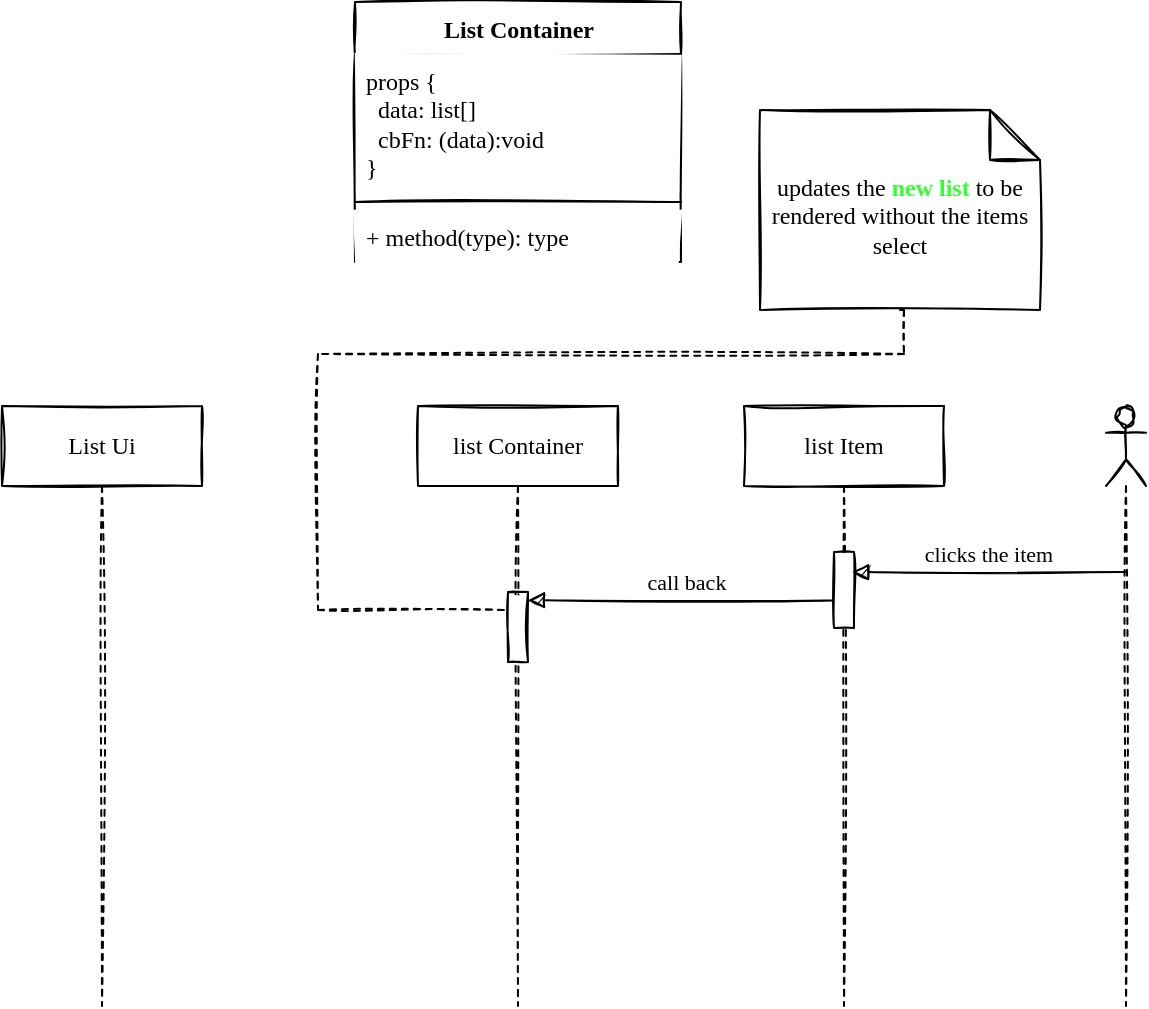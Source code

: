 <mxfile>
    <diagram id="rSxoALjN4No_AQTxvwPx" name="Page-1">
        <mxGraphModel dx="1032" dy="516" grid="0" gridSize="10" guides="1" tooltips="1" connect="1" arrows="1" fold="1" page="1" pageScale="1" pageWidth="1169" pageHeight="827" math="0" shadow="0">
            <root>
                <mxCell id="0"/>
                <mxCell id="1" parent="0"/>
                <mxCell id="3" value="call back" style="html=1;verticalAlign=bottom;endArrow=block;rounded=0;entryX=1;entryY=0.088;entryDx=0;entryDy=0;entryPerimeter=0;sketch=1;fontFamily=Lucida Console;" edge="1" parent="1">
                    <mxGeometry width="80" relative="1" as="geometry">
                        <mxPoint x="721.5" y="417.08" as="sourcePoint"/>
                        <mxPoint x="564" y="417.08" as="targetPoint"/>
                    </mxGeometry>
                </mxCell>
                <mxCell id="4" value="list Container" style="shape=umlLifeline;perimeter=lifelinePerimeter;whiteSpace=wrap;html=1;container=1;collapsible=0;recursiveResize=0;outlineConnect=0;sketch=1;fontFamily=Lucida Console;" vertex="1" parent="1">
                    <mxGeometry x="509" y="320" width="100" height="300" as="geometry"/>
                </mxCell>
                <mxCell id="5" value="" style="html=1;points=[];perimeter=orthogonalPerimeter;sketch=1;fontFamily=Lucida Console;" vertex="1" parent="4">
                    <mxGeometry x="45" y="93" width="10" height="35" as="geometry"/>
                </mxCell>
                <mxCell id="6" value="list Item" style="shape=umlLifeline;perimeter=lifelinePerimeter;whiteSpace=wrap;html=1;container=1;collapsible=0;recursiveResize=0;outlineConnect=0;sketch=1;fontFamily=Lucida Console;" vertex="1" parent="1">
                    <mxGeometry x="672" y="320" width="100" height="300" as="geometry"/>
                </mxCell>
                <mxCell id="7" value="" style="html=1;points=[];perimeter=orthogonalPerimeter;sketch=1;fontFamily=Lucida Console;" vertex="1" parent="6">
                    <mxGeometry x="45" y="73" width="10" height="38" as="geometry"/>
                </mxCell>
                <mxCell id="8" value="" style="shape=umlLifeline;participant=umlActor;perimeter=lifelinePerimeter;whiteSpace=wrap;html=1;container=1;collapsible=0;recursiveResize=0;verticalAlign=top;spacingTop=36;outlineConnect=0;sketch=1;fontFamily=Lucida Console;" vertex="1" parent="1">
                    <mxGeometry x="853" y="320" width="20" height="300" as="geometry"/>
                </mxCell>
                <mxCell id="9" value="clicks the item" style="html=1;verticalAlign=bottom;endArrow=block;rounded=0;entryX=0.9;entryY=0.238;entryDx=0;entryDy=0;entryPerimeter=0;sketch=1;fontFamily=Lucida Console;" edge="1" parent="1">
                    <mxGeometry width="80" relative="1" as="geometry">
                        <mxPoint x="862.5" y="403.04" as="sourcePoint"/>
                        <mxPoint x="726" y="403.04" as="targetPoint"/>
                    </mxGeometry>
                </mxCell>
                <mxCell id="10" style="edgeStyle=orthogonalEdgeStyle;rounded=0;orthogonalLoop=1;jettySize=auto;html=1;exitX=0.5;exitY=1;exitDx=0;exitDy=0;exitPerimeter=0;entryX=-0.1;entryY=0.257;entryDx=0;entryDy=0;entryPerimeter=0;sketch=1;endArrow=none;endFill=0;dashed=1;fontFamily=Lucida Console;" edge="1" parent="1" source="11" target="5">
                    <mxGeometry relative="1" as="geometry">
                        <Array as="points">
                            <mxPoint x="752" y="272"/>
                            <mxPoint x="752" y="294"/>
                            <mxPoint x="459" y="294"/>
                            <mxPoint x="459" y="422"/>
                        </Array>
                    </mxGeometry>
                </mxCell>
                <mxCell id="11" value="updates the &lt;font color=&quot;#33ff33&quot;&gt;&lt;b&gt;new list &lt;/b&gt;&lt;/font&gt;to be rendered without the items select" style="shape=note2;boundedLbl=1;whiteSpace=wrap;html=1;size=25;verticalAlign=top;align=center;sketch=1;fontFamily=Lucida Console;" vertex="1" parent="1">
                    <mxGeometry x="680" y="172" width="140" height="100" as="geometry"/>
                </mxCell>
                <mxCell id="12" value="List Container" style="swimlane;fontStyle=1;align=center;verticalAlign=top;childLayout=stackLayout;horizontal=1;startSize=26;horizontalStack=0;resizeParent=1;resizeParentMax=0;resizeLast=0;collapsible=1;marginBottom=0;labelBorderColor=none;sketch=1;fontFamily=Lucida Console;fontSize=12;fontColor=default;strokeColor=default;fillColor=default;html=1;" vertex="1" parent="1">
                    <mxGeometry x="477.48" y="118" width="163.03" height="130" as="geometry"/>
                </mxCell>
                <mxCell id="13" value="&lt;font&gt;props {&lt;br&gt;&amp;nbsp; data: list[]&lt;br&gt;&amp;nbsp; cbFn: (data):void&lt;br&gt;}&lt;br&gt;&lt;/font&gt;" style="text;strokeColor=none;fillColor=default;align=left;verticalAlign=top;spacingLeft=4;spacingRight=4;overflow=hidden;rotatable=0;points=[[0,0.5],[1,0.5]];portConstraint=eastwest;labelBorderColor=none;sketch=1;fontFamily=Lucida Console;fontSize=12;fontColor=default;html=1;whiteSpace=wrap;" vertex="1" parent="12">
                    <mxGeometry y="26" width="163.03" height="70" as="geometry"/>
                </mxCell>
                <mxCell id="14" value="" style="line;strokeWidth=1;fillColor=default;align=left;verticalAlign=middle;spacingTop=-1;spacingLeft=3;spacingRight=3;rotatable=0;labelPosition=right;points=[];portConstraint=eastwest;labelBorderColor=none;sketch=1;fontFamily=Lucida Console;fontSize=12;fontColor=default;html=1;" vertex="1" parent="12">
                    <mxGeometry y="96" width="163.03" height="8" as="geometry"/>
                </mxCell>
                <mxCell id="15" value="+ method(type): type" style="text;strokeColor=none;fillColor=default;align=left;verticalAlign=top;spacingLeft=4;spacingRight=4;overflow=hidden;rotatable=0;points=[[0,0.5],[1,0.5]];portConstraint=eastwest;labelBorderColor=none;sketch=1;fontFamily=Lucida Console;fontSize=12;fontColor=default;html=1;" vertex="1" parent="12">
                    <mxGeometry y="104" width="163.03" height="26" as="geometry"/>
                </mxCell>
                <mxCell id="16" value="List Ui" style="shape=umlLifeline;perimeter=lifelinePerimeter;whiteSpace=wrap;html=1;container=1;collapsible=0;recursiveResize=0;outlineConnect=0;labelBorderColor=none;sketch=1;fontFamily=Lucida Console;fontSize=12;fontColor=default;strokeColor=default;fillColor=default;" vertex="1" parent="1">
                    <mxGeometry x="301" y="320" width="100" height="300" as="geometry"/>
                </mxCell>
            </root>
        </mxGraphModel>
    </diagram>
</mxfile>